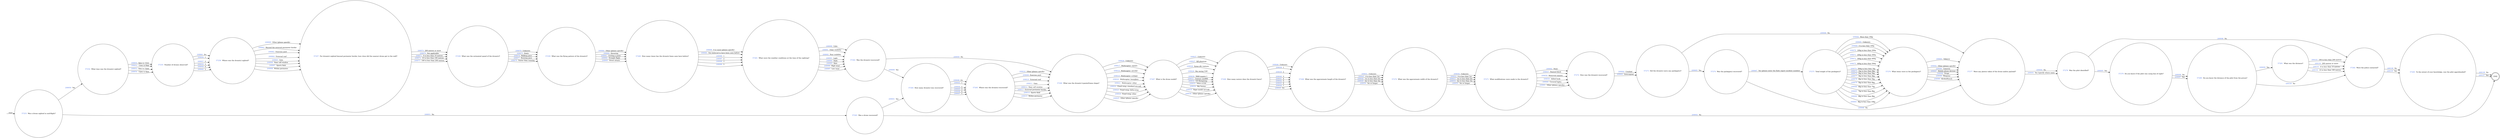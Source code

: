 digraph OLD_DRONE_SIGHTING1 {
  rankdir=LR;
  node [shape = circle];
  START_NODE [label="", shape=none];
  START_NODE -> 57253 [label = "start"];
  END_NODE [label="END", shape="doublecircle"];
  57253 [label = < <FONT COLOR="royalblue">57253 </FONT> Was a drone sighted in mid-flight? >];
  57253 -> 57254 [label = < <FONT COLOR="royalblue">208950 </FONT> Yes >];
  57253 -> 57263 [label = < <FONT COLOR="royalblue">208951 </FONT> No >];
  57254 [label = < <FONT COLOR="royalblue">57254 </FONT> What time was the drone(s) sighted? >];
  57254 -> 57255 [label = < <FONT COLOR="royalblue">208952 </FONT> 12am to 6am >];
  57254 -> 57255 [label = < <FONT COLOR="royalblue">208953 </FONT> 6am to 12pm >];
  57254 -> 57255 [label = < <FONT COLOR="royalblue">208954 </FONT> 12pm to 6pm >];
  57254 -> 57255 [label = < <FONT COLOR="royalblue">208955 </FONT> 6pm to 12am >];
  57255 [label = < <FONT COLOR="royalblue">57255 </FONT> Number of drones observed? >];
  57255 -> 57256 [label = < <FONT COLOR="royalblue">208956 </FONT> 1 >];
  57255 -> 57256 [label = < <FONT COLOR="royalblue">208957 </FONT> 2 >];
  57255 -> 57256 [label = < <FONT COLOR="royalblue">208958 </FONT> 3 >];
  57255 -> 57256 [label = < <FONT COLOR="royalblue">208959 </FONT> 4 >];
  57255 -> 57256 [label = < <FONT COLOR="royalblue">208960 </FONT> 5 >];
  57255 -> 57256 [label = < <FONT COLOR="royalblue">208961 </FONT> 6+ >];
  57256 [label = < <FONT COLOR="royalblue">57256 </FONT> Where was the drone(s) sighted? >];
  57256 -> 57257 [label = < <FONT COLOR="royalblue">208962 </FONT> Beyond the external perimeter border >];
  57256 -> 57257 [label = < <FONT COLOR="royalblue">208963 </FONT> Exercise yard >];
  57256 -> 57257 [label = < <FONT COLOR="royalblue">208964 </FONT> External roof >];
  57256 -> 57257 [label = < <FONT COLOR="royalblue">208965 </FONT> Gate >];
  57256 -> 57257 [label = < <FONT COLOR="royalblue">208966 </FONT> Near cell window >];
  57256 -> 57257 [label = < <FONT COLOR="royalblue">208967 </FONT> Sports field >];
  57256 -> 57257 [label = < <FONT COLOR="royalblue">208968 </FONT> Within perimeter >];
  57256 -> 57257 [label = < <FONT COLOR="royalblue">208969 </FONT> Other (please specify) >];
  57257 [label = < <FONT COLOR="royalblue">57257 </FONT> For drone(s) sighted beyond perimeter border, how close did the nearest drone get to the wall? >];
  57257 -> 57258 [label = < <FONT COLOR="royalblue">208970 </FONT> Not applicable >];
  57257 -> 57258 [label = < <FONT COLOR="royalblue">208971 </FONT> 0 to less than 10 metres >];
  57257 -> 57258 [label = < <FONT COLOR="royalblue">208972 </FONT> 10 to less than 100 metres >];
  57257 -> 57258 [label = < <FONT COLOR="royalblue">208973 </FONT> 100 to less than 200 metres >];
  57257 -> 57258 [label = < <FONT COLOR="royalblue">208974 </FONT> 200 metres or more >];
  57258 [label = < <FONT COLOR="royalblue">57258 </FONT> What was the estimated speed of the drone(s)? >];
  57258 -> 57259 [label = < <FONT COLOR="royalblue">208975 </FONT> Static >];
  57258 -> 57259 [label = < <FONT COLOR="royalblue">208976 </FONT> Walking pace >];
  57258 -> 57259 [label = < <FONT COLOR="royalblue">208977 </FONT> Running pace >];
  57258 -> 57259 [label = < <FONT COLOR="royalblue">208978 </FONT> Faster than running >];
  57258 -> 57259 [label = < <FONT COLOR="royalblue">208979 </FONT> Unknown >];
  57259 [label = < <FONT COLOR="royalblue">57259 </FONT> What was the flying pattern of the drone(s)? >];
  57259 -> 57260 [label = < <FONT COLOR="royalblue">208980 </FONT> Hovering >];
  57259 -> 57260 [label = < <FONT COLOR="royalblue">208981 </FONT> Circling a point >];
  57259 -> 57260 [label = < <FONT COLOR="royalblue">208982 </FONT> Straight flight >];
  57259 -> 57260 [label = < <FONT COLOR="royalblue">208983 </FONT> Direct attack >];
  57259 -> 57260 [label = < <FONT COLOR="royalblue">208984 </FONT> Other (please specify) >];
  57260 [label = < <FONT COLOR="royalblue">57260 </FONT> How many times has the drone(s) been seen here before? >];
  57260 -> 57261 [label = < <FONT COLOR="royalblue">208985 </FONT> Not believed to have been seen before >];
  57260 -> 57261 [label = < <FONT COLOR="royalblue">208986 </FONT> 1 >];
  57260 -> 57261 [label = < <FONT COLOR="royalblue">208987 </FONT> 2 >];
  57260 -> 57261 [label = < <FONT COLOR="royalblue">208988 </FONT> 3 >];
  57260 -> 57261 [label = < <FONT COLOR="royalblue">208989 </FONT> 5 >];
  57260 -> 57261 [label = < <FONT COLOR="royalblue">208990 </FONT> 6 or more (please specify) >];
  57261 [label = < <FONT COLOR="royalblue">57261 </FONT> What were the weather conditions at the time of the sighting? >];
  57261 -> 57262 [label = < <FONT COLOR="royalblue">208991 </FONT> Clear visibility >];
  57261 -> 57262 [label = < <FONT COLOR="royalblue">208992 </FONT> Poor visibility >];
  57261 -> 57262 [label = < <FONT COLOR="royalblue">208993 </FONT> Light >];
  57261 -> 57262 [label = < <FONT COLOR="royalblue">208994 </FONT> Dark >];
  57261 -> 57262 [label = < <FONT COLOR="royalblue">208995 </FONT> Rain >];
  57261 -> 57262 [label = < <FONT COLOR="royalblue">208996 </FONT> High wind >];
  57261 -> 57262 [label = < <FONT COLOR="royalblue">208997 </FONT> Low wind >];
  57261 -> 57262 [label = < <FONT COLOR="royalblue">208998 </FONT> Calm >];
  57262 [label = < <FONT COLOR="royalblue">57262 </FONT> Was the drone(s) recovered? >];
  57262 -> 57264 [label = < <FONT COLOR="royalblue">208999 </FONT> Yes >];
  57262 -> 57266 [label = < <FONT COLOR="royalblue">209000 </FONT> No >];
  57263 [label = < <FONT COLOR="royalblue">57263 </FONT> Was a drone recovered? >];
  57263 -> 57264 [label = < <FONT COLOR="royalblue">209001 </FONT> Yes >];
  57263 -> END_NODE [label = < <FONT COLOR="royalblue">209002 </FONT> No >];
  57264 [label = < <FONT COLOR="royalblue">57264 </FONT> How many drone(s) was recovered? >];
  57264 -> 57265 [label = < <FONT COLOR="royalblue">209003 </FONT> 1 >];
  57264 -> 57265 [label = < <FONT COLOR="royalblue">209004 </FONT> 2 >];
  57264 -> 57265 [label = < <FONT COLOR="royalblue">209005 </FONT> 3 >];
  57264 -> 57265 [label = < <FONT COLOR="royalblue">209006 </FONT> 4 >];
  57264 -> 57265 [label = < <FONT COLOR="royalblue">209007 </FONT> 5 >];
  57264 -> 57265 [label = < <FONT COLOR="royalblue">209008 </FONT> 6+ >];
  57265 [label = < <FONT COLOR="royalblue">57265 </FONT> Where was the drone(s) recovered? >];
  57265 -> 57266 [label = < <FONT COLOR="royalblue">209009 </FONT> Exercise yard >];
  57265 -> 57266 [label = < <FONT COLOR="royalblue">209010 </FONT> External roof >];
  57265 -> 57266 [label = < <FONT COLOR="royalblue">209011 </FONT> Gate >];
  57265 -> 57266 [label = < <FONT COLOR="royalblue">209012 </FONT> Near cell window >];
  57265 -> 57266 [label = < <FONT COLOR="royalblue">209013 </FONT> External perimeter border >];
  57265 -> 57266 [label = < <FONT COLOR="royalblue">209014 </FONT> Sports field >];
  57265 -> 57266 [label = < <FONT COLOR="royalblue">209015 </FONT> Within perimeter >];
  57265 -> 57266 [label = < <FONT COLOR="royalblue">209016 </FONT> Other (please specify) >];
  57266 [label = < <FONT COLOR="royalblue">57266 </FONT> What was the drone(s) type/airframe shape? >];
  57266 -> 57267 [label = < <FONT COLOR="royalblue">209017 </FONT> Multicopter: square >];
  57266 -> 57267 [label = < <FONT COLOR="royalblue">209018 </FONT> Multicopter: circular >];
  57266 -> 57267 [label = < <FONT COLOR="royalblue">209019 </FONT> Multicopter: x-shape >];
  57266 -> 57267 [label = < <FONT COLOR="royalblue">209020 </FONT> Multicopter: hourglass >];
  57266 -> 57267 [label = < <FONT COLOR="royalblue">209021 </FONT> Multicopter: other >];
  57266 -> 57267 [label = < <FONT COLOR="royalblue">209022 </FONT> Fixed wing: standard aircraft >];
  57266 -> 57267 [label = < <FONT COLOR="royalblue">209023 </FONT> Fixed wing: delta-wing >];
  57266 -> 57267 [label = < <FONT COLOR="royalblue">209024 </FONT> Fixed wing: other >];
  57266 -> 57267 [label = < <FONT COLOR="royalblue">209025 </FONT> Other (please specify) >];
  57266 -> 57267 [label = < <FONT COLOR="royalblue">209026 </FONT> Unknown >];
  57267 [label = < <FONT COLOR="royalblue">57267 </FONT> What is the drone model? >];
  57267 -> 57268 [label = < <FONT COLOR="royalblue">209027 </FONT> DJI phantom >];
  57267 -> 57268 [label = < <FONT COLOR="royalblue">209028 </FONT> Syma x8c venture >];
  57267 -> 57268 [label = < <FONT COLOR="royalblue">209029 </FONT> Diy racing UAV >];
  57267 -> 57268 [label = < <FONT COLOR="royalblue">209030 </FONT> T600 inspire 1 >];
  57267 -> 57268 [label = < <FONT COLOR="royalblue">209031 </FONT> Century neo660 >];
  57267 -> 57268 [label = < <FONT COLOR="royalblue">209032 </FONT> X-8 flyingwing >];
  57267 -> 57268 [label = < <FONT COLOR="royalblue">209033 </FONT> Talon x-UAV >];
  57267 -> 57268 [label = < <FONT COLOR="royalblue">209034 </FONT> Sky hunter >];
  57267 -> 57268 [label = < <FONT COLOR="royalblue">209035 </FONT> Piper model aircraft >];
  57267 -> 57268 [label = < <FONT COLOR="royalblue">209036 </FONT> Other (please specify) >];
  57267 -> 57268 [label = < <FONT COLOR="royalblue">209037 </FONT> Unknown >];
  57268 [label = < <FONT COLOR="royalblue">57268 </FONT> How many motors does the drone(s) have? >];
  57268 -> 57269 [label = < <FONT COLOR="royalblue">209038 </FONT> 1 >];
  57268 -> 57269 [label = < <FONT COLOR="royalblue">209039 </FONT> 2 >];
  57268 -> 57269 [label = < <FONT COLOR="royalblue">209040 </FONT> 3 >];
  57268 -> 57269 [label = < <FONT COLOR="royalblue">209041 </FONT> 4 >];
  57268 -> 57269 [label = < <FONT COLOR="royalblue">209042 </FONT> 5 >];
  57268 -> 57269 [label = < <FONT COLOR="royalblue">209043 </FONT> 6 >];
  57268 -> 57269 [label = < <FONT COLOR="royalblue">209044 </FONT> 7 >];
  57268 -> 57269 [label = < <FONT COLOR="royalblue">209045 </FONT> 8+ >];
  57268 -> 57269 [label = < <FONT COLOR="royalblue">209046 </FONT> Unknown >];
  57269 [label = < <FONT COLOR="royalblue">57269 </FONT> What was the approximate length of the drone(s)? >];
  57269 -> 57270 [label = < <FONT COLOR="royalblue">209047 </FONT> 0 to less than 1m >];
  57269 -> 57270 [label = < <FONT COLOR="royalblue">209048 </FONT> 1m to less than 2m >];
  57269 -> 57270 [label = < <FONT COLOR="royalblue">209049 </FONT> 2m to less than 3m >];
  57269 -> 57270 [label = < <FONT COLOR="royalblue">209050 </FONT> 3m or longer >];
  57269 -> 57270 [label = < <FONT COLOR="royalblue">209051 </FONT> Unknown >];
  57270 [label = < <FONT COLOR="royalblue">57270 </FONT> What was the approximate width of the drone(s)? >];
  57270 -> 57271 [label = < <FONT COLOR="royalblue">209052 </FONT> 0 to less than 1m >];
  57270 -> 57271 [label = < <FONT COLOR="royalblue">209053 </FONT> 1m to less than 2m >];
  57270 -> 57271 [label = < <FONT COLOR="royalblue">209054 </FONT> 2m to less than 3m >];
  57270 -> 57271 [label = < <FONT COLOR="royalblue">209055 </FONT> 3m or longer >];
  57270 -> 57271 [label = < <FONT COLOR="royalblue">209056 </FONT> Unknown >];
  57271 [label = < <FONT COLOR="royalblue">57271 </FONT> What modifications were made to the drone(s)? >];
  57271 -> 57272 [label = < <FONT COLOR="royalblue">209057 </FONT> Painted black >];
  57271 -> 57272 [label = < <FONT COLOR="royalblue">209058 </FONT> Removed camera >];
  57271 -> 57272 [label = < <FONT COLOR="royalblue">209059 </FONT> Added hook >];
  57271 -> 57272 [label = < <FONT COLOR="royalblue">209060 </FONT> Covered lights >];
  57271 -> 57272 [label = < <FONT COLOR="royalblue">209061 </FONT> Other (please specify) >];
  57271 -> 57272 [label = < <FONT COLOR="royalblue">209062 </FONT> None >];
  57272 [label = < <FONT COLOR="royalblue">57272 </FONT> How was the drone(s) recovered? >];
  57272 -> 57273 [label = < <FONT COLOR="royalblue">209063 </FONT> Intercepted >];
  57272 -> 57273 [label = < <FONT COLOR="royalblue">209064 </FONT> Crashed >];
  57273 [label = < <FONT COLOR="royalblue">57273 </FONT> Did the drone(s) carry any package(s)? >];
  57273 -> 57274 [label = < <FONT COLOR="royalblue">209065 </FONT> Yes >];
  57273 -> 57277 [label = < <FONT COLOR="royalblue">209066 </FONT> No >];
  57274 [label = < <FONT COLOR="royalblue">57274 </FONT> Was the package(s) recovered? >];
  57274 -> 57275 [label = < <FONT COLOR="royalblue">209067 </FONT> Yes (please enter the finds report incident number) >];
  57274 -> 57277 [label = < <FONT COLOR="royalblue">209068 </FONT> No >];
  57275 [label = < <FONT COLOR="royalblue">57275 </FONT> Total weight of the package(s)? >];
  57275 -> 57276 [label = < <FONT COLOR="royalblue">209069 </FONT> 0 to less than 100g >];
  57275 -> 57276 [label = < <FONT COLOR="royalblue">209070 </FONT> 100g to less than 200g >];
  57275 -> 57276 [label = < <FONT COLOR="royalblue">209071 </FONT> 200g to less than 300g >];
  57275 -> 57276 [label = < <FONT COLOR="royalblue">209072 </FONT> 300g to less than 400g >];
  57275 -> 57276 [label = < <FONT COLOR="royalblue">209073 </FONT> 400g to less than 500g >];
  57275 -> 57276 [label = < <FONT COLOR="royalblue">209074 </FONT> 500g to less than 1kg >];
  57275 -> 57276 [label = < <FONT COLOR="royalblue">209075 </FONT> 1kg to less than 2kg >];
  57275 -> 57276 [label = < <FONT COLOR="royalblue">209076 </FONT> 2kg to less than 3kg >];
  57275 -> 57276 [label = < <FONT COLOR="royalblue">209077 </FONT> 3kg to less than 4kg >];
  57275 -> 57276 [label = < <FONT COLOR="royalblue">209078 </FONT> 4kg to less than 5kg >];
  57275 -> 57276 [label = < <FONT COLOR="royalblue">209079 </FONT> 5kg to less than 6kg >];
  57275 -> 57276 [label = < <FONT COLOR="royalblue">209080 </FONT> 6kg to less than 7kg >];
  57275 -> 57276 [label = < <FONT COLOR="royalblue">209081 </FONT> 7kg to less than 8kg >];
  57275 -> 57276 [label = < <FONT COLOR="royalblue">209082 </FONT> 8kg to less than 9kg >];
  57275 -> 57276 [label = < <FONT COLOR="royalblue">209083 </FONT> 9kg to less than 10kg >];
  57275 -> 57276 [label = < <FONT COLOR="royalblue">209084 </FONT> More than 10kg >];
  57275 -> 57276 [label = < <FONT COLOR="royalblue">209085 </FONT> Unknown >];
  57276 [label = < <FONT COLOR="royalblue">57276 </FONT> What items were in the package(s)? >];
  57276 -> 57277 [label = < <FONT COLOR="royalblue">209086 </FONT> Cameras >];
  57276 -> 57277 [label = < <FONT COLOR="royalblue">209087 </FONT> Mobile phone devices >];
  57276 -> 57277 [label = < <FONT COLOR="royalblue">209088 </FONT> Drugs >];
  57276 -> 57277 [label = < <FONT COLOR="royalblue">209089 </FONT> Weapons >];
  57276 -> 57277 [label = < <FONT COLOR="royalblue">209090 </FONT> Alcohol/hooch >];
  57276 -> 57277 [label = < <FONT COLOR="royalblue">209091 </FONT> Tobacco >];
  57276 -> 57277 [label = < <FONT COLOR="royalblue">209092 </FONT> Other (please specify) >];
  57277 [label = < <FONT COLOR="royalblue">57277 </FONT> Were any photos taken of the drone and/or payload? >];
  57277 -> 57278 [label = < <FONT COLOR="royalblue">209093 </FONT> Yes (specify where sent) >];
  57277 -> 57278 [label = < <FONT COLOR="royalblue">209094 </FONT> No >];
  57278 [label = < <FONT COLOR="royalblue">57278 </FONT> Was the pilot identified? >];
  57278 -> 57279 [label = < <FONT COLOR="royalblue">209095 </FONT> Yes >];
  57278 -> 57282 [label = < <FONT COLOR="royalblue">209096 </FONT> No >];
  57279 [label = < <FONT COLOR="royalblue">57279 </FONT> Do you know if the pilot was using line of sight? >];
  57279 -> 57280 [label = < <FONT COLOR="royalblue">209097 </FONT> Yes >];
  57279 -> 57280 [label = < <FONT COLOR="royalblue">209098 </FONT> No >];
  57280 [label = < <FONT COLOR="royalblue">57280 </FONT> Do you know the distance of the pilot from the prison? >];
  57280 -> 57281 [label = < <FONT COLOR="royalblue">209099 </FONT> Yes >];
  57280 -> 57282 [label = < <FONT COLOR="royalblue">209100 </FONT> No >];
  57281 [label = < <FONT COLOR="royalblue">57281 </FONT> What was the distance? >];
  57281 -> 57282 [label = < <FONT COLOR="royalblue">209101 </FONT> 0 to less than 10 metres >];
  57281 -> 57282 [label = < <FONT COLOR="royalblue">209102 </FONT> 10 to less than 100 metres >];
  57281 -> 57282 [label = < <FONT COLOR="royalblue">209103 </FONT> 100 to less than 200 metres >];
  57281 -> 57282 [label = < <FONT COLOR="royalblue">209104 </FONT> 200 metres or more >];
  57282 [label = < <FONT COLOR="royalblue">57282 </FONT> Were the police contacted? >];
  57282 -> 57283 [label = < <FONT COLOR="royalblue">209105 </FONT> Yes >];
  57282 -> 57283 [label = < <FONT COLOR="royalblue">209106 </FONT> No >];
  57283 [label = < <FONT COLOR="royalblue">57283 </FONT> To the extent of your knowledge, was the pilot apprehended? >];
  57283 -> END_NODE [label = < <FONT COLOR="royalblue">209107 </FONT> Yes >];
  57283 -> END_NODE [label = < <FONT COLOR="royalblue">209108 </FONT> No >];
}
